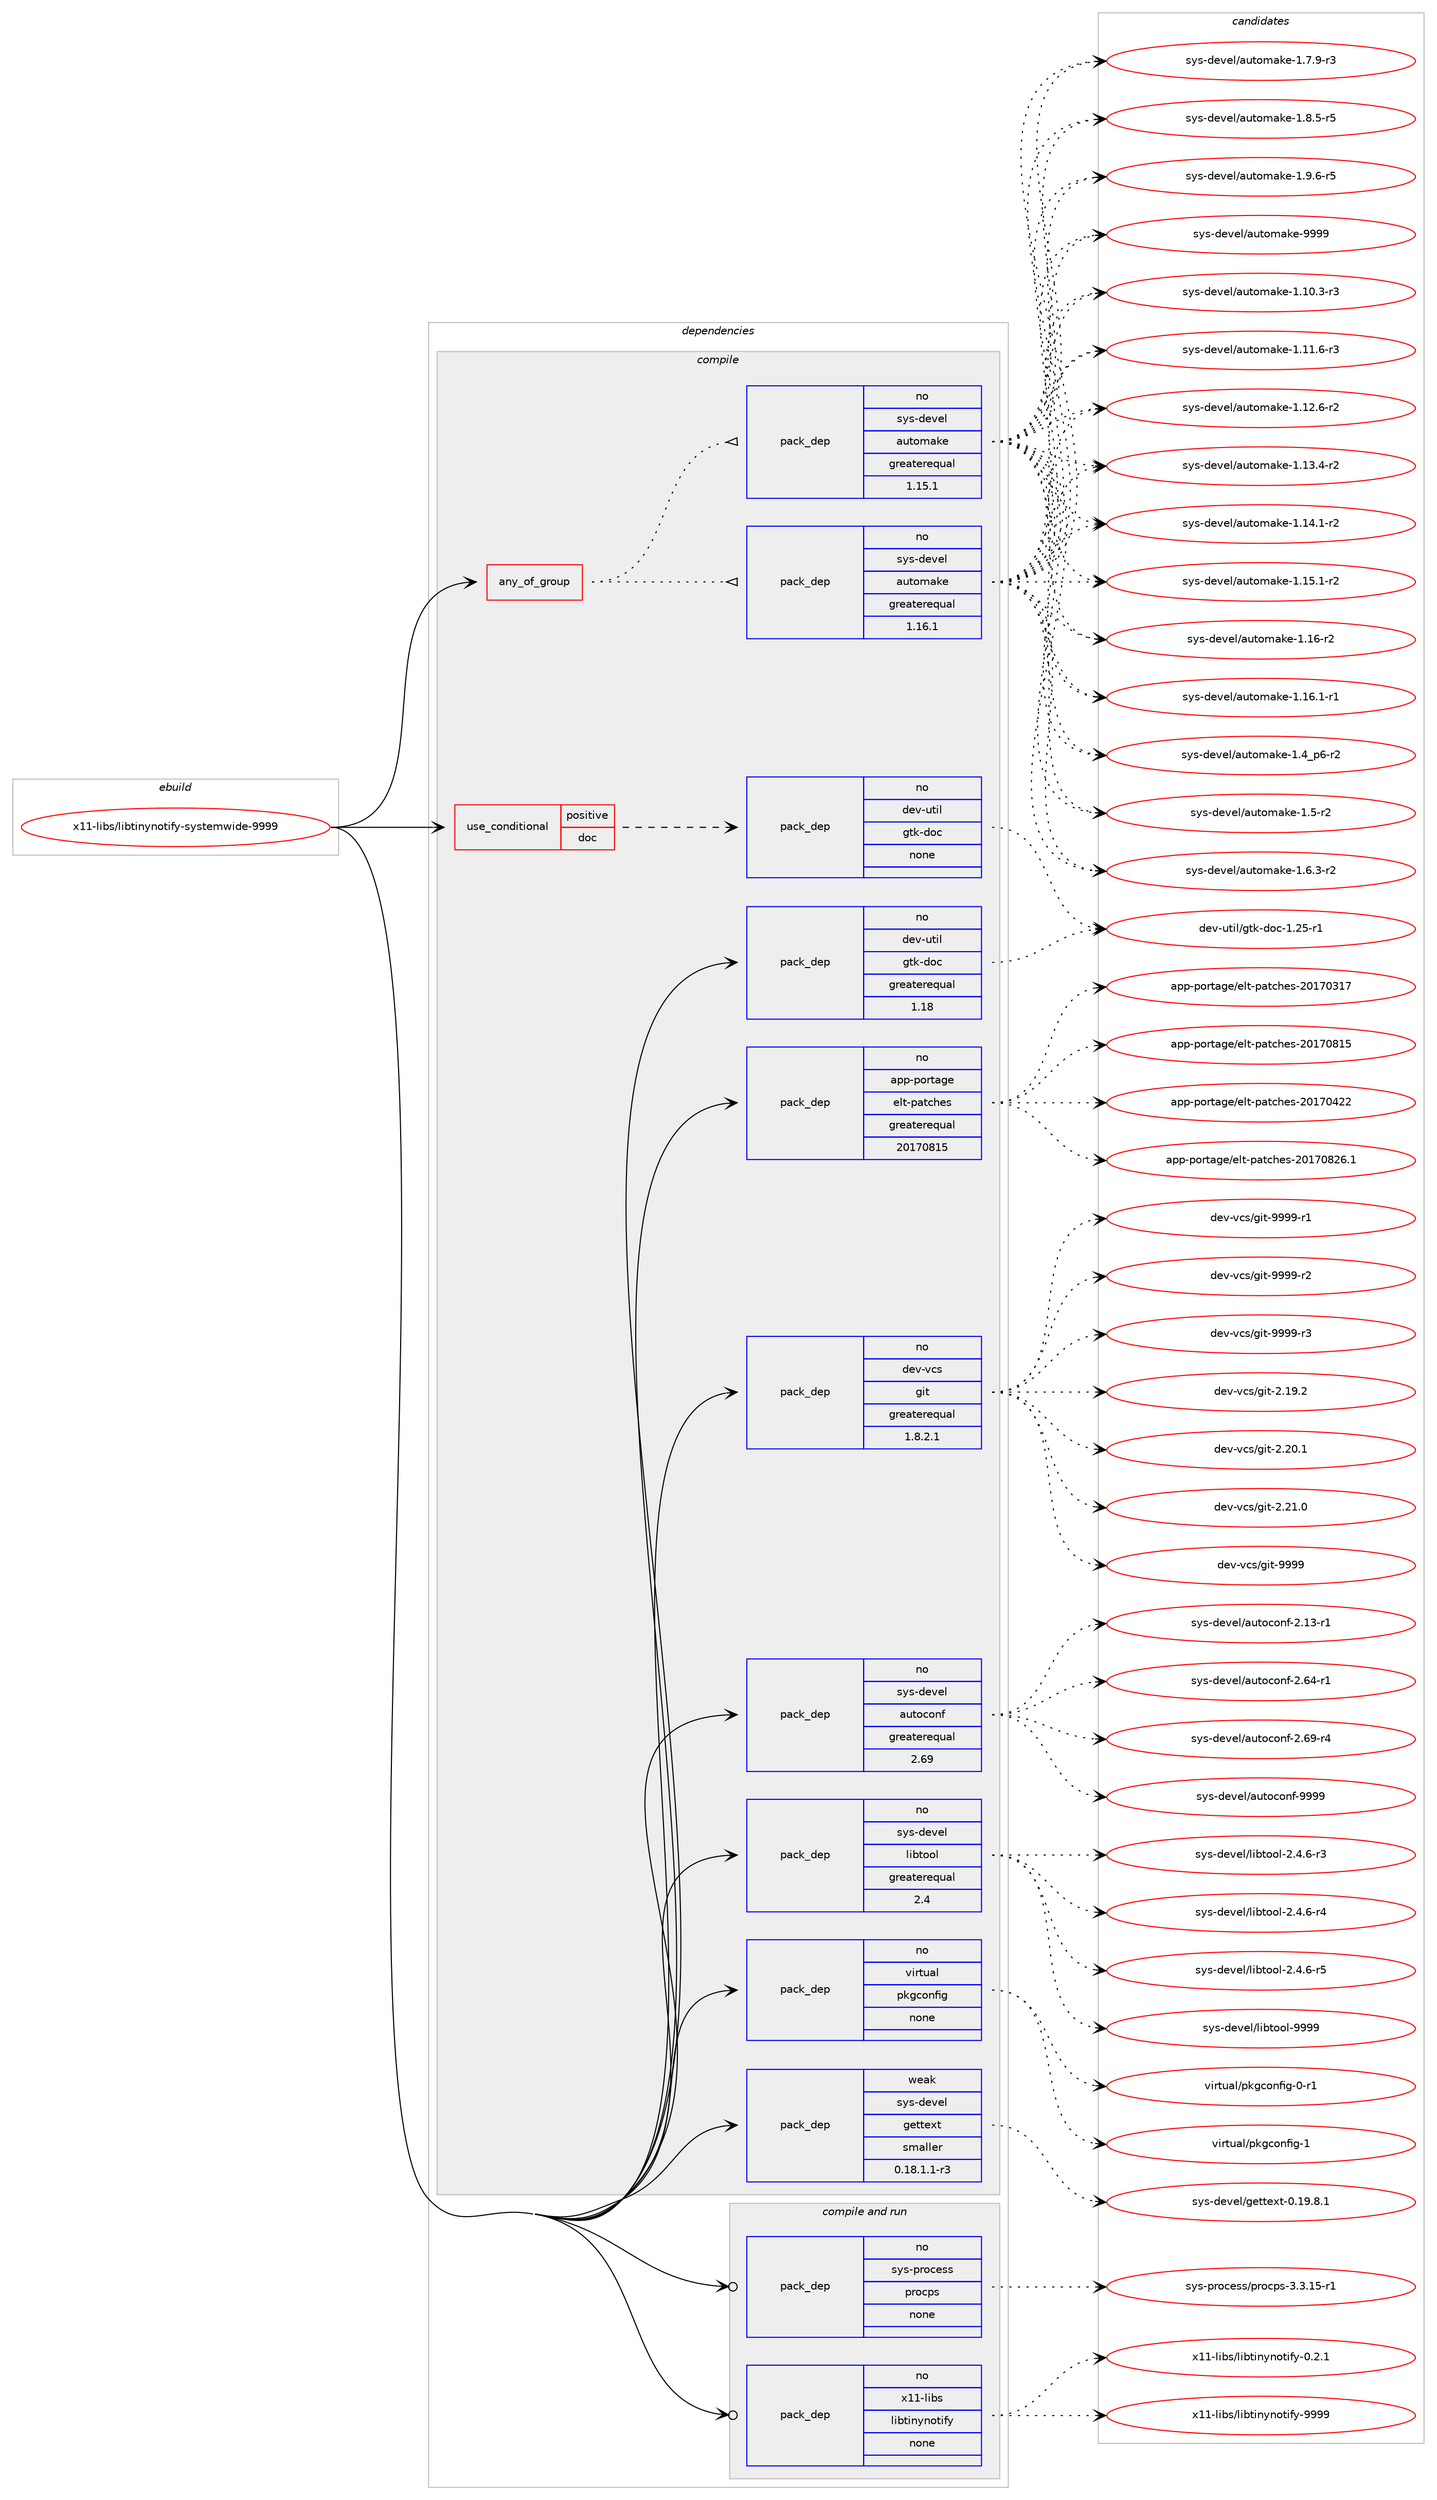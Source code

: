 digraph prolog {

# *************
# Graph options
# *************

newrank=true;
concentrate=true;
compound=true;
graph [rankdir=LR,fontname=Helvetica,fontsize=10,ranksep=1.5];#, ranksep=2.5, nodesep=0.2];
edge  [arrowhead=vee];
node  [fontname=Helvetica,fontsize=10];

# **********
# The ebuild
# **********

subgraph cluster_leftcol {
color=gray;
rank=same;
label=<<i>ebuild</i>>;
id [label="x11-libs/libtinynotify-systemwide-9999", color=red, width=4, href="../x11-libs/libtinynotify-systemwide-9999.svg"];
}

# ****************
# The dependencies
# ****************

subgraph cluster_midcol {
color=gray;
label=<<i>dependencies</i>>;
subgraph cluster_compile {
fillcolor="#eeeeee";
style=filled;
label=<<i>compile</i>>;
subgraph any28582 {
dependency1760399 [label=<<TABLE BORDER="0" CELLBORDER="1" CELLSPACING="0" CELLPADDING="4"><TR><TD CELLPADDING="10">any_of_group</TD></TR></TABLE>>, shape=none, color=red];subgraph pack1264670 {
dependency1760400 [label=<<TABLE BORDER="0" CELLBORDER="1" CELLSPACING="0" CELLPADDING="4" WIDTH="220"><TR><TD ROWSPAN="6" CELLPADDING="30">pack_dep</TD></TR><TR><TD WIDTH="110">no</TD></TR><TR><TD>sys-devel</TD></TR><TR><TD>automake</TD></TR><TR><TD>greaterequal</TD></TR><TR><TD>1.16.1</TD></TR></TABLE>>, shape=none, color=blue];
}
dependency1760399:e -> dependency1760400:w [weight=20,style="dotted",arrowhead="oinv"];
subgraph pack1264671 {
dependency1760401 [label=<<TABLE BORDER="0" CELLBORDER="1" CELLSPACING="0" CELLPADDING="4" WIDTH="220"><TR><TD ROWSPAN="6" CELLPADDING="30">pack_dep</TD></TR><TR><TD WIDTH="110">no</TD></TR><TR><TD>sys-devel</TD></TR><TR><TD>automake</TD></TR><TR><TD>greaterequal</TD></TR><TR><TD>1.15.1</TD></TR></TABLE>>, shape=none, color=blue];
}
dependency1760399:e -> dependency1760401:w [weight=20,style="dotted",arrowhead="oinv"];
}
id:e -> dependency1760399:w [weight=20,style="solid",arrowhead="vee"];
subgraph cond466144 {
dependency1760402 [label=<<TABLE BORDER="0" CELLBORDER="1" CELLSPACING="0" CELLPADDING="4"><TR><TD ROWSPAN="3" CELLPADDING="10">use_conditional</TD></TR><TR><TD>positive</TD></TR><TR><TD>doc</TD></TR></TABLE>>, shape=none, color=red];
subgraph pack1264672 {
dependency1760403 [label=<<TABLE BORDER="0" CELLBORDER="1" CELLSPACING="0" CELLPADDING="4" WIDTH="220"><TR><TD ROWSPAN="6" CELLPADDING="30">pack_dep</TD></TR><TR><TD WIDTH="110">no</TD></TR><TR><TD>dev-util</TD></TR><TR><TD>gtk-doc</TD></TR><TR><TD>none</TD></TR><TR><TD></TD></TR></TABLE>>, shape=none, color=blue];
}
dependency1760402:e -> dependency1760403:w [weight=20,style="dashed",arrowhead="vee"];
}
id:e -> dependency1760402:w [weight=20,style="solid",arrowhead="vee"];
subgraph pack1264673 {
dependency1760404 [label=<<TABLE BORDER="0" CELLBORDER="1" CELLSPACING="0" CELLPADDING="4" WIDTH="220"><TR><TD ROWSPAN="6" CELLPADDING="30">pack_dep</TD></TR><TR><TD WIDTH="110">no</TD></TR><TR><TD>app-portage</TD></TR><TR><TD>elt-patches</TD></TR><TR><TD>greaterequal</TD></TR><TR><TD>20170815</TD></TR></TABLE>>, shape=none, color=blue];
}
id:e -> dependency1760404:w [weight=20,style="solid",arrowhead="vee"];
subgraph pack1264674 {
dependency1760405 [label=<<TABLE BORDER="0" CELLBORDER="1" CELLSPACING="0" CELLPADDING="4" WIDTH="220"><TR><TD ROWSPAN="6" CELLPADDING="30">pack_dep</TD></TR><TR><TD WIDTH="110">no</TD></TR><TR><TD>dev-util</TD></TR><TR><TD>gtk-doc</TD></TR><TR><TD>greaterequal</TD></TR><TR><TD>1.18</TD></TR></TABLE>>, shape=none, color=blue];
}
id:e -> dependency1760405:w [weight=20,style="solid",arrowhead="vee"];
subgraph pack1264675 {
dependency1760406 [label=<<TABLE BORDER="0" CELLBORDER="1" CELLSPACING="0" CELLPADDING="4" WIDTH="220"><TR><TD ROWSPAN="6" CELLPADDING="30">pack_dep</TD></TR><TR><TD WIDTH="110">no</TD></TR><TR><TD>dev-vcs</TD></TR><TR><TD>git</TD></TR><TR><TD>greaterequal</TD></TR><TR><TD>1.8.2.1</TD></TR></TABLE>>, shape=none, color=blue];
}
id:e -> dependency1760406:w [weight=20,style="solid",arrowhead="vee"];
subgraph pack1264676 {
dependency1760407 [label=<<TABLE BORDER="0" CELLBORDER="1" CELLSPACING="0" CELLPADDING="4" WIDTH="220"><TR><TD ROWSPAN="6" CELLPADDING="30">pack_dep</TD></TR><TR><TD WIDTH="110">no</TD></TR><TR><TD>sys-devel</TD></TR><TR><TD>autoconf</TD></TR><TR><TD>greaterequal</TD></TR><TR><TD>2.69</TD></TR></TABLE>>, shape=none, color=blue];
}
id:e -> dependency1760407:w [weight=20,style="solid",arrowhead="vee"];
subgraph pack1264677 {
dependency1760408 [label=<<TABLE BORDER="0" CELLBORDER="1" CELLSPACING="0" CELLPADDING="4" WIDTH="220"><TR><TD ROWSPAN="6" CELLPADDING="30">pack_dep</TD></TR><TR><TD WIDTH="110">no</TD></TR><TR><TD>sys-devel</TD></TR><TR><TD>libtool</TD></TR><TR><TD>greaterequal</TD></TR><TR><TD>2.4</TD></TR></TABLE>>, shape=none, color=blue];
}
id:e -> dependency1760408:w [weight=20,style="solid",arrowhead="vee"];
subgraph pack1264678 {
dependency1760409 [label=<<TABLE BORDER="0" CELLBORDER="1" CELLSPACING="0" CELLPADDING="4" WIDTH="220"><TR><TD ROWSPAN="6" CELLPADDING="30">pack_dep</TD></TR><TR><TD WIDTH="110">no</TD></TR><TR><TD>virtual</TD></TR><TR><TD>pkgconfig</TD></TR><TR><TD>none</TD></TR><TR><TD></TD></TR></TABLE>>, shape=none, color=blue];
}
id:e -> dependency1760409:w [weight=20,style="solid",arrowhead="vee"];
subgraph pack1264679 {
dependency1760410 [label=<<TABLE BORDER="0" CELLBORDER="1" CELLSPACING="0" CELLPADDING="4" WIDTH="220"><TR><TD ROWSPAN="6" CELLPADDING="30">pack_dep</TD></TR><TR><TD WIDTH="110">weak</TD></TR><TR><TD>sys-devel</TD></TR><TR><TD>gettext</TD></TR><TR><TD>smaller</TD></TR><TR><TD>0.18.1.1-r3</TD></TR></TABLE>>, shape=none, color=blue];
}
id:e -> dependency1760410:w [weight=20,style="solid",arrowhead="vee"];
}
subgraph cluster_compileandrun {
fillcolor="#eeeeee";
style=filled;
label=<<i>compile and run</i>>;
subgraph pack1264680 {
dependency1760411 [label=<<TABLE BORDER="0" CELLBORDER="1" CELLSPACING="0" CELLPADDING="4" WIDTH="220"><TR><TD ROWSPAN="6" CELLPADDING="30">pack_dep</TD></TR><TR><TD WIDTH="110">no</TD></TR><TR><TD>sys-process</TD></TR><TR><TD>procps</TD></TR><TR><TD>none</TD></TR><TR><TD></TD></TR></TABLE>>, shape=none, color=blue];
}
id:e -> dependency1760411:w [weight=20,style="solid",arrowhead="odotvee"];
subgraph pack1264681 {
dependency1760412 [label=<<TABLE BORDER="0" CELLBORDER="1" CELLSPACING="0" CELLPADDING="4" WIDTH="220"><TR><TD ROWSPAN="6" CELLPADDING="30">pack_dep</TD></TR><TR><TD WIDTH="110">no</TD></TR><TR><TD>x11-libs</TD></TR><TR><TD>libtinynotify</TD></TR><TR><TD>none</TD></TR><TR><TD></TD></TR></TABLE>>, shape=none, color=blue];
}
id:e -> dependency1760412:w [weight=20,style="solid",arrowhead="odotvee"];
}
subgraph cluster_run {
fillcolor="#eeeeee";
style=filled;
label=<<i>run</i>>;
}
}

# **************
# The candidates
# **************

subgraph cluster_choices {
rank=same;
color=gray;
label=<<i>candidates</i>>;

subgraph choice1264670 {
color=black;
nodesep=1;
choice11512111545100101118101108479711711611110997107101454946494846514511451 [label="sys-devel/automake-1.10.3-r3", color=red, width=4,href="../sys-devel/automake-1.10.3-r3.svg"];
choice11512111545100101118101108479711711611110997107101454946494946544511451 [label="sys-devel/automake-1.11.6-r3", color=red, width=4,href="../sys-devel/automake-1.11.6-r3.svg"];
choice11512111545100101118101108479711711611110997107101454946495046544511450 [label="sys-devel/automake-1.12.6-r2", color=red, width=4,href="../sys-devel/automake-1.12.6-r2.svg"];
choice11512111545100101118101108479711711611110997107101454946495146524511450 [label="sys-devel/automake-1.13.4-r2", color=red, width=4,href="../sys-devel/automake-1.13.4-r2.svg"];
choice11512111545100101118101108479711711611110997107101454946495246494511450 [label="sys-devel/automake-1.14.1-r2", color=red, width=4,href="../sys-devel/automake-1.14.1-r2.svg"];
choice11512111545100101118101108479711711611110997107101454946495346494511450 [label="sys-devel/automake-1.15.1-r2", color=red, width=4,href="../sys-devel/automake-1.15.1-r2.svg"];
choice1151211154510010111810110847971171161111099710710145494649544511450 [label="sys-devel/automake-1.16-r2", color=red, width=4,href="../sys-devel/automake-1.16-r2.svg"];
choice11512111545100101118101108479711711611110997107101454946495446494511449 [label="sys-devel/automake-1.16.1-r1", color=red, width=4,href="../sys-devel/automake-1.16.1-r1.svg"];
choice115121115451001011181011084797117116111109971071014549465295112544511450 [label="sys-devel/automake-1.4_p6-r2", color=red, width=4,href="../sys-devel/automake-1.4_p6-r2.svg"];
choice11512111545100101118101108479711711611110997107101454946534511450 [label="sys-devel/automake-1.5-r2", color=red, width=4,href="../sys-devel/automake-1.5-r2.svg"];
choice115121115451001011181011084797117116111109971071014549465446514511450 [label="sys-devel/automake-1.6.3-r2", color=red, width=4,href="../sys-devel/automake-1.6.3-r2.svg"];
choice115121115451001011181011084797117116111109971071014549465546574511451 [label="sys-devel/automake-1.7.9-r3", color=red, width=4,href="../sys-devel/automake-1.7.9-r3.svg"];
choice115121115451001011181011084797117116111109971071014549465646534511453 [label="sys-devel/automake-1.8.5-r5", color=red, width=4,href="../sys-devel/automake-1.8.5-r5.svg"];
choice115121115451001011181011084797117116111109971071014549465746544511453 [label="sys-devel/automake-1.9.6-r5", color=red, width=4,href="../sys-devel/automake-1.9.6-r5.svg"];
choice115121115451001011181011084797117116111109971071014557575757 [label="sys-devel/automake-9999", color=red, width=4,href="../sys-devel/automake-9999.svg"];
dependency1760400:e -> choice11512111545100101118101108479711711611110997107101454946494846514511451:w [style=dotted,weight="100"];
dependency1760400:e -> choice11512111545100101118101108479711711611110997107101454946494946544511451:w [style=dotted,weight="100"];
dependency1760400:e -> choice11512111545100101118101108479711711611110997107101454946495046544511450:w [style=dotted,weight="100"];
dependency1760400:e -> choice11512111545100101118101108479711711611110997107101454946495146524511450:w [style=dotted,weight="100"];
dependency1760400:e -> choice11512111545100101118101108479711711611110997107101454946495246494511450:w [style=dotted,weight="100"];
dependency1760400:e -> choice11512111545100101118101108479711711611110997107101454946495346494511450:w [style=dotted,weight="100"];
dependency1760400:e -> choice1151211154510010111810110847971171161111099710710145494649544511450:w [style=dotted,weight="100"];
dependency1760400:e -> choice11512111545100101118101108479711711611110997107101454946495446494511449:w [style=dotted,weight="100"];
dependency1760400:e -> choice115121115451001011181011084797117116111109971071014549465295112544511450:w [style=dotted,weight="100"];
dependency1760400:e -> choice11512111545100101118101108479711711611110997107101454946534511450:w [style=dotted,weight="100"];
dependency1760400:e -> choice115121115451001011181011084797117116111109971071014549465446514511450:w [style=dotted,weight="100"];
dependency1760400:e -> choice115121115451001011181011084797117116111109971071014549465546574511451:w [style=dotted,weight="100"];
dependency1760400:e -> choice115121115451001011181011084797117116111109971071014549465646534511453:w [style=dotted,weight="100"];
dependency1760400:e -> choice115121115451001011181011084797117116111109971071014549465746544511453:w [style=dotted,weight="100"];
dependency1760400:e -> choice115121115451001011181011084797117116111109971071014557575757:w [style=dotted,weight="100"];
}
subgraph choice1264671 {
color=black;
nodesep=1;
choice11512111545100101118101108479711711611110997107101454946494846514511451 [label="sys-devel/automake-1.10.3-r3", color=red, width=4,href="../sys-devel/automake-1.10.3-r3.svg"];
choice11512111545100101118101108479711711611110997107101454946494946544511451 [label="sys-devel/automake-1.11.6-r3", color=red, width=4,href="../sys-devel/automake-1.11.6-r3.svg"];
choice11512111545100101118101108479711711611110997107101454946495046544511450 [label="sys-devel/automake-1.12.6-r2", color=red, width=4,href="../sys-devel/automake-1.12.6-r2.svg"];
choice11512111545100101118101108479711711611110997107101454946495146524511450 [label="sys-devel/automake-1.13.4-r2", color=red, width=4,href="../sys-devel/automake-1.13.4-r2.svg"];
choice11512111545100101118101108479711711611110997107101454946495246494511450 [label="sys-devel/automake-1.14.1-r2", color=red, width=4,href="../sys-devel/automake-1.14.1-r2.svg"];
choice11512111545100101118101108479711711611110997107101454946495346494511450 [label="sys-devel/automake-1.15.1-r2", color=red, width=4,href="../sys-devel/automake-1.15.1-r2.svg"];
choice1151211154510010111810110847971171161111099710710145494649544511450 [label="sys-devel/automake-1.16-r2", color=red, width=4,href="../sys-devel/automake-1.16-r2.svg"];
choice11512111545100101118101108479711711611110997107101454946495446494511449 [label="sys-devel/automake-1.16.1-r1", color=red, width=4,href="../sys-devel/automake-1.16.1-r1.svg"];
choice115121115451001011181011084797117116111109971071014549465295112544511450 [label="sys-devel/automake-1.4_p6-r2", color=red, width=4,href="../sys-devel/automake-1.4_p6-r2.svg"];
choice11512111545100101118101108479711711611110997107101454946534511450 [label="sys-devel/automake-1.5-r2", color=red, width=4,href="../sys-devel/automake-1.5-r2.svg"];
choice115121115451001011181011084797117116111109971071014549465446514511450 [label="sys-devel/automake-1.6.3-r2", color=red, width=4,href="../sys-devel/automake-1.6.3-r2.svg"];
choice115121115451001011181011084797117116111109971071014549465546574511451 [label="sys-devel/automake-1.7.9-r3", color=red, width=4,href="../sys-devel/automake-1.7.9-r3.svg"];
choice115121115451001011181011084797117116111109971071014549465646534511453 [label="sys-devel/automake-1.8.5-r5", color=red, width=4,href="../sys-devel/automake-1.8.5-r5.svg"];
choice115121115451001011181011084797117116111109971071014549465746544511453 [label="sys-devel/automake-1.9.6-r5", color=red, width=4,href="../sys-devel/automake-1.9.6-r5.svg"];
choice115121115451001011181011084797117116111109971071014557575757 [label="sys-devel/automake-9999", color=red, width=4,href="../sys-devel/automake-9999.svg"];
dependency1760401:e -> choice11512111545100101118101108479711711611110997107101454946494846514511451:w [style=dotted,weight="100"];
dependency1760401:e -> choice11512111545100101118101108479711711611110997107101454946494946544511451:w [style=dotted,weight="100"];
dependency1760401:e -> choice11512111545100101118101108479711711611110997107101454946495046544511450:w [style=dotted,weight="100"];
dependency1760401:e -> choice11512111545100101118101108479711711611110997107101454946495146524511450:w [style=dotted,weight="100"];
dependency1760401:e -> choice11512111545100101118101108479711711611110997107101454946495246494511450:w [style=dotted,weight="100"];
dependency1760401:e -> choice11512111545100101118101108479711711611110997107101454946495346494511450:w [style=dotted,weight="100"];
dependency1760401:e -> choice1151211154510010111810110847971171161111099710710145494649544511450:w [style=dotted,weight="100"];
dependency1760401:e -> choice11512111545100101118101108479711711611110997107101454946495446494511449:w [style=dotted,weight="100"];
dependency1760401:e -> choice115121115451001011181011084797117116111109971071014549465295112544511450:w [style=dotted,weight="100"];
dependency1760401:e -> choice11512111545100101118101108479711711611110997107101454946534511450:w [style=dotted,weight="100"];
dependency1760401:e -> choice115121115451001011181011084797117116111109971071014549465446514511450:w [style=dotted,weight="100"];
dependency1760401:e -> choice115121115451001011181011084797117116111109971071014549465546574511451:w [style=dotted,weight="100"];
dependency1760401:e -> choice115121115451001011181011084797117116111109971071014549465646534511453:w [style=dotted,weight="100"];
dependency1760401:e -> choice115121115451001011181011084797117116111109971071014549465746544511453:w [style=dotted,weight="100"];
dependency1760401:e -> choice115121115451001011181011084797117116111109971071014557575757:w [style=dotted,weight="100"];
}
subgraph choice1264672 {
color=black;
nodesep=1;
choice1001011184511711610510847103116107451001119945494650534511449 [label="dev-util/gtk-doc-1.25-r1", color=red, width=4,href="../dev-util/gtk-doc-1.25-r1.svg"];
dependency1760403:e -> choice1001011184511711610510847103116107451001119945494650534511449:w [style=dotted,weight="100"];
}
subgraph choice1264673 {
color=black;
nodesep=1;
choice97112112451121111141169710310147101108116451129711699104101115455048495548514955 [label="app-portage/elt-patches-20170317", color=red, width=4,href="../app-portage/elt-patches-20170317.svg"];
choice97112112451121111141169710310147101108116451129711699104101115455048495548525050 [label="app-portage/elt-patches-20170422", color=red, width=4,href="../app-portage/elt-patches-20170422.svg"];
choice97112112451121111141169710310147101108116451129711699104101115455048495548564953 [label="app-portage/elt-patches-20170815", color=red, width=4,href="../app-portage/elt-patches-20170815.svg"];
choice971121124511211111411697103101471011081164511297116991041011154550484955485650544649 [label="app-portage/elt-patches-20170826.1", color=red, width=4,href="../app-portage/elt-patches-20170826.1.svg"];
dependency1760404:e -> choice97112112451121111141169710310147101108116451129711699104101115455048495548514955:w [style=dotted,weight="100"];
dependency1760404:e -> choice97112112451121111141169710310147101108116451129711699104101115455048495548525050:w [style=dotted,weight="100"];
dependency1760404:e -> choice97112112451121111141169710310147101108116451129711699104101115455048495548564953:w [style=dotted,weight="100"];
dependency1760404:e -> choice971121124511211111411697103101471011081164511297116991041011154550484955485650544649:w [style=dotted,weight="100"];
}
subgraph choice1264674 {
color=black;
nodesep=1;
choice1001011184511711610510847103116107451001119945494650534511449 [label="dev-util/gtk-doc-1.25-r1", color=red, width=4,href="../dev-util/gtk-doc-1.25-r1.svg"];
dependency1760405:e -> choice1001011184511711610510847103116107451001119945494650534511449:w [style=dotted,weight="100"];
}
subgraph choice1264675 {
color=black;
nodesep=1;
choice10010111845118991154710310511645504649574650 [label="dev-vcs/git-2.19.2", color=red, width=4,href="../dev-vcs/git-2.19.2.svg"];
choice10010111845118991154710310511645504650484649 [label="dev-vcs/git-2.20.1", color=red, width=4,href="../dev-vcs/git-2.20.1.svg"];
choice10010111845118991154710310511645504650494648 [label="dev-vcs/git-2.21.0", color=red, width=4,href="../dev-vcs/git-2.21.0.svg"];
choice1001011184511899115471031051164557575757 [label="dev-vcs/git-9999", color=red, width=4,href="../dev-vcs/git-9999.svg"];
choice10010111845118991154710310511645575757574511449 [label="dev-vcs/git-9999-r1", color=red, width=4,href="../dev-vcs/git-9999-r1.svg"];
choice10010111845118991154710310511645575757574511450 [label="dev-vcs/git-9999-r2", color=red, width=4,href="../dev-vcs/git-9999-r2.svg"];
choice10010111845118991154710310511645575757574511451 [label="dev-vcs/git-9999-r3", color=red, width=4,href="../dev-vcs/git-9999-r3.svg"];
dependency1760406:e -> choice10010111845118991154710310511645504649574650:w [style=dotted,weight="100"];
dependency1760406:e -> choice10010111845118991154710310511645504650484649:w [style=dotted,weight="100"];
dependency1760406:e -> choice10010111845118991154710310511645504650494648:w [style=dotted,weight="100"];
dependency1760406:e -> choice1001011184511899115471031051164557575757:w [style=dotted,weight="100"];
dependency1760406:e -> choice10010111845118991154710310511645575757574511449:w [style=dotted,weight="100"];
dependency1760406:e -> choice10010111845118991154710310511645575757574511450:w [style=dotted,weight="100"];
dependency1760406:e -> choice10010111845118991154710310511645575757574511451:w [style=dotted,weight="100"];
}
subgraph choice1264676 {
color=black;
nodesep=1;
choice1151211154510010111810110847971171161119911111010245504649514511449 [label="sys-devel/autoconf-2.13-r1", color=red, width=4,href="../sys-devel/autoconf-2.13-r1.svg"];
choice1151211154510010111810110847971171161119911111010245504654524511449 [label="sys-devel/autoconf-2.64-r1", color=red, width=4,href="../sys-devel/autoconf-2.64-r1.svg"];
choice1151211154510010111810110847971171161119911111010245504654574511452 [label="sys-devel/autoconf-2.69-r4", color=red, width=4,href="../sys-devel/autoconf-2.69-r4.svg"];
choice115121115451001011181011084797117116111991111101024557575757 [label="sys-devel/autoconf-9999", color=red, width=4,href="../sys-devel/autoconf-9999.svg"];
dependency1760407:e -> choice1151211154510010111810110847971171161119911111010245504649514511449:w [style=dotted,weight="100"];
dependency1760407:e -> choice1151211154510010111810110847971171161119911111010245504654524511449:w [style=dotted,weight="100"];
dependency1760407:e -> choice1151211154510010111810110847971171161119911111010245504654574511452:w [style=dotted,weight="100"];
dependency1760407:e -> choice115121115451001011181011084797117116111991111101024557575757:w [style=dotted,weight="100"];
}
subgraph choice1264677 {
color=black;
nodesep=1;
choice1151211154510010111810110847108105981161111111084550465246544511451 [label="sys-devel/libtool-2.4.6-r3", color=red, width=4,href="../sys-devel/libtool-2.4.6-r3.svg"];
choice1151211154510010111810110847108105981161111111084550465246544511452 [label="sys-devel/libtool-2.4.6-r4", color=red, width=4,href="../sys-devel/libtool-2.4.6-r4.svg"];
choice1151211154510010111810110847108105981161111111084550465246544511453 [label="sys-devel/libtool-2.4.6-r5", color=red, width=4,href="../sys-devel/libtool-2.4.6-r5.svg"];
choice1151211154510010111810110847108105981161111111084557575757 [label="sys-devel/libtool-9999", color=red, width=4,href="../sys-devel/libtool-9999.svg"];
dependency1760408:e -> choice1151211154510010111810110847108105981161111111084550465246544511451:w [style=dotted,weight="100"];
dependency1760408:e -> choice1151211154510010111810110847108105981161111111084550465246544511452:w [style=dotted,weight="100"];
dependency1760408:e -> choice1151211154510010111810110847108105981161111111084550465246544511453:w [style=dotted,weight="100"];
dependency1760408:e -> choice1151211154510010111810110847108105981161111111084557575757:w [style=dotted,weight="100"];
}
subgraph choice1264678 {
color=black;
nodesep=1;
choice11810511411611797108471121071039911111010210510345484511449 [label="virtual/pkgconfig-0-r1", color=red, width=4,href="../virtual/pkgconfig-0-r1.svg"];
choice1181051141161179710847112107103991111101021051034549 [label="virtual/pkgconfig-1", color=red, width=4,href="../virtual/pkgconfig-1.svg"];
dependency1760409:e -> choice11810511411611797108471121071039911111010210510345484511449:w [style=dotted,weight="100"];
dependency1760409:e -> choice1181051141161179710847112107103991111101021051034549:w [style=dotted,weight="100"];
}
subgraph choice1264679 {
color=black;
nodesep=1;
choice1151211154510010111810110847103101116116101120116454846495746564649 [label="sys-devel/gettext-0.19.8.1", color=red, width=4,href="../sys-devel/gettext-0.19.8.1.svg"];
dependency1760410:e -> choice1151211154510010111810110847103101116116101120116454846495746564649:w [style=dotted,weight="100"];
}
subgraph choice1264680 {
color=black;
nodesep=1;
choice11512111545112114111991011151154711211411199112115455146514649534511449 [label="sys-process/procps-3.3.15-r1", color=red, width=4,href="../sys-process/procps-3.3.15-r1.svg"];
dependency1760411:e -> choice11512111545112114111991011151154711211411199112115455146514649534511449:w [style=dotted,weight="100"];
}
subgraph choice1264681 {
color=black;
nodesep=1;
choice120494945108105981154710810598116105110121110111116105102121454846504649 [label="x11-libs/libtinynotify-0.2.1", color=red, width=4,href="../x11-libs/libtinynotify-0.2.1.svg"];
choice1204949451081059811547108105981161051101211101111161051021214557575757 [label="x11-libs/libtinynotify-9999", color=red, width=4,href="../x11-libs/libtinynotify-9999.svg"];
dependency1760412:e -> choice120494945108105981154710810598116105110121110111116105102121454846504649:w [style=dotted,weight="100"];
dependency1760412:e -> choice1204949451081059811547108105981161051101211101111161051021214557575757:w [style=dotted,weight="100"];
}
}

}
